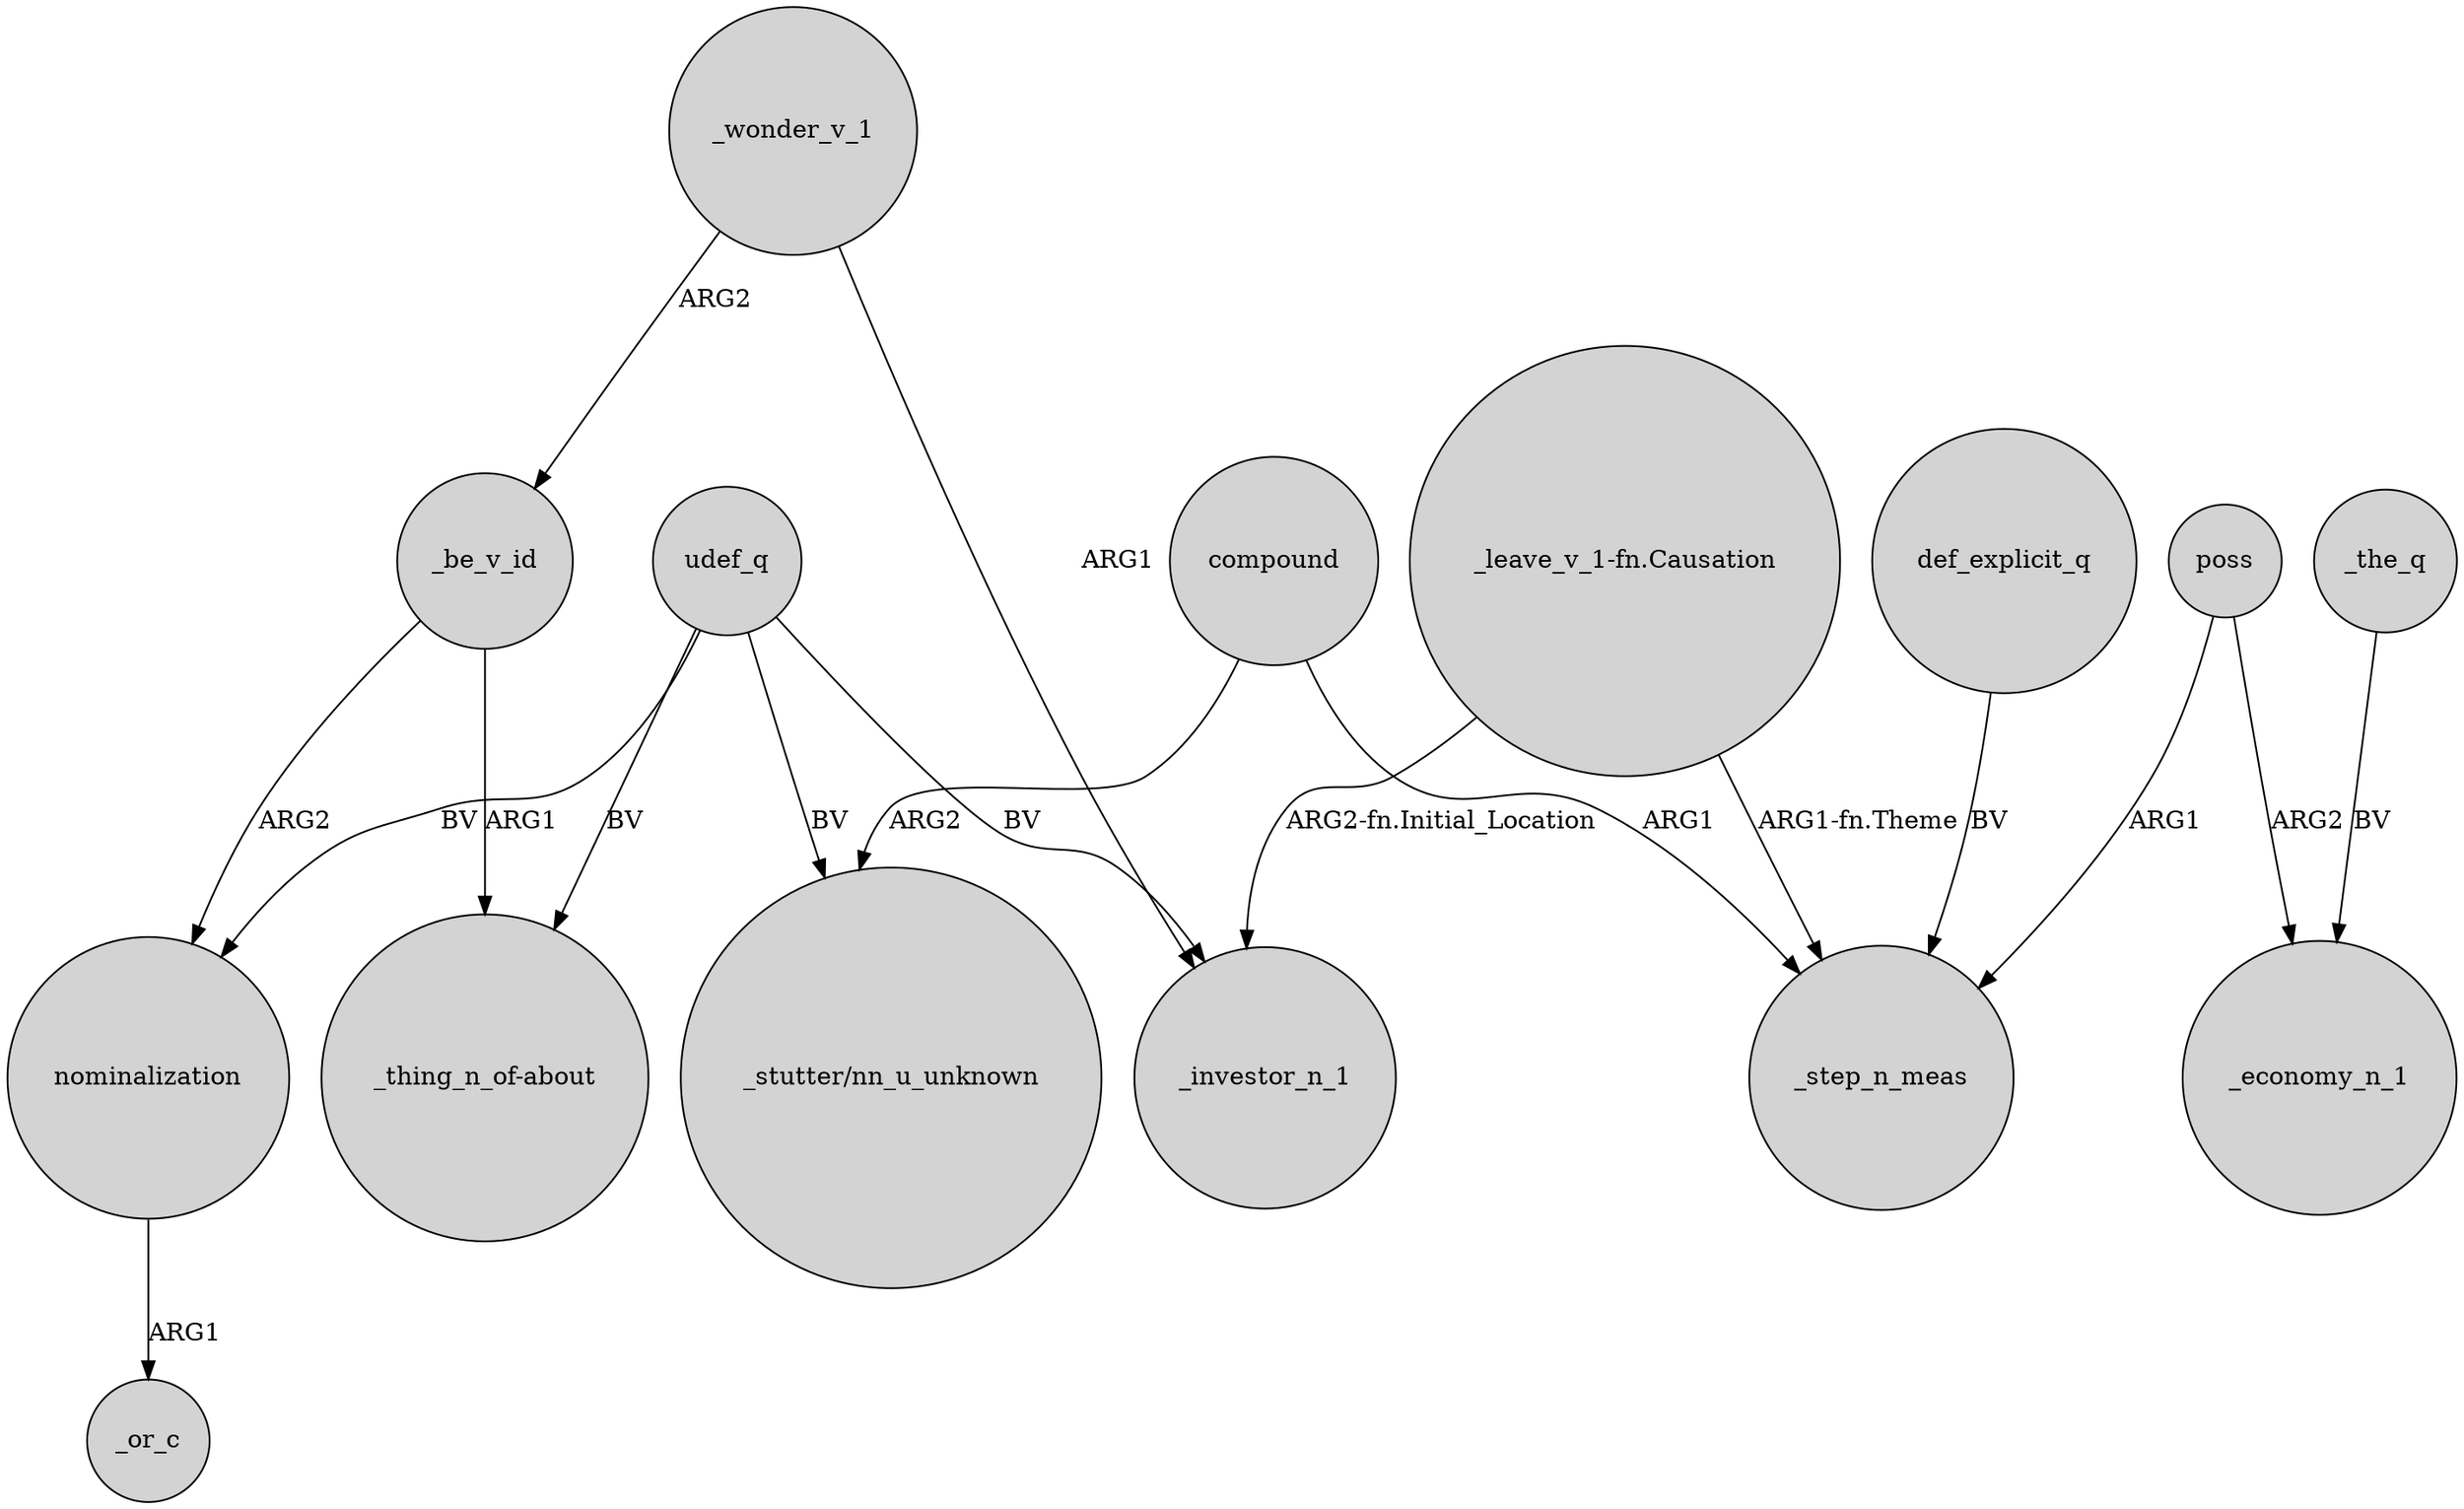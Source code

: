 digraph {
	node [shape=circle style=filled]
	udef_q -> "_stutter/nn_u_unknown" [label=BV]
	compound -> _step_n_meas [label=ARG1]
	_the_q -> _economy_n_1 [label=BV]
	udef_q -> "_thing_n_of-about" [label=BV]
	"_leave_v_1-fn.Causation" -> _step_n_meas [label="ARG1-fn.Theme"]
	_wonder_v_1 -> _be_v_id [label=ARG2]
	_be_v_id -> "_thing_n_of-about" [label=ARG1]
	_wonder_v_1 -> _investor_n_1 [label=ARG1]
	udef_q -> _investor_n_1 [label=BV]
	"_leave_v_1-fn.Causation" -> _investor_n_1 [label="ARG2-fn.Initial_Location"]
	udef_q -> nominalization [label=BV]
	def_explicit_q -> _step_n_meas [label=BV]
	_be_v_id -> nominalization [label=ARG2]
	poss -> _economy_n_1 [label=ARG2]
	nominalization -> _or_c [label=ARG1]
	poss -> _step_n_meas [label=ARG1]
	compound -> "_stutter/nn_u_unknown" [label=ARG2]
}
